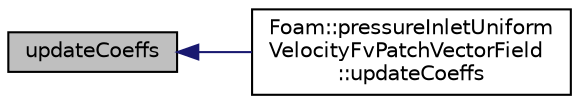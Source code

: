 digraph "updateCoeffs"
{
  bgcolor="transparent";
  edge [fontname="Helvetica",fontsize="10",labelfontname="Helvetica",labelfontsize="10"];
  node [fontname="Helvetica",fontsize="10",shape=record];
  rankdir="LR";
  Node1 [label="updateCoeffs",height=0.2,width=0.4,color="black", fillcolor="grey75", style="filled", fontcolor="black"];
  Node1 -> Node2 [dir="back",color="midnightblue",fontsize="10",style="solid",fontname="Helvetica"];
  Node2 [label="Foam::pressureInletUniform\lVelocityFvPatchVectorField\l::updateCoeffs",height=0.2,width=0.4,color="black",URL="$a01958.html#a7e24eafac629d3733181cd942d4c902f",tooltip="Update the coefficients associated with the patch field. "];
}
